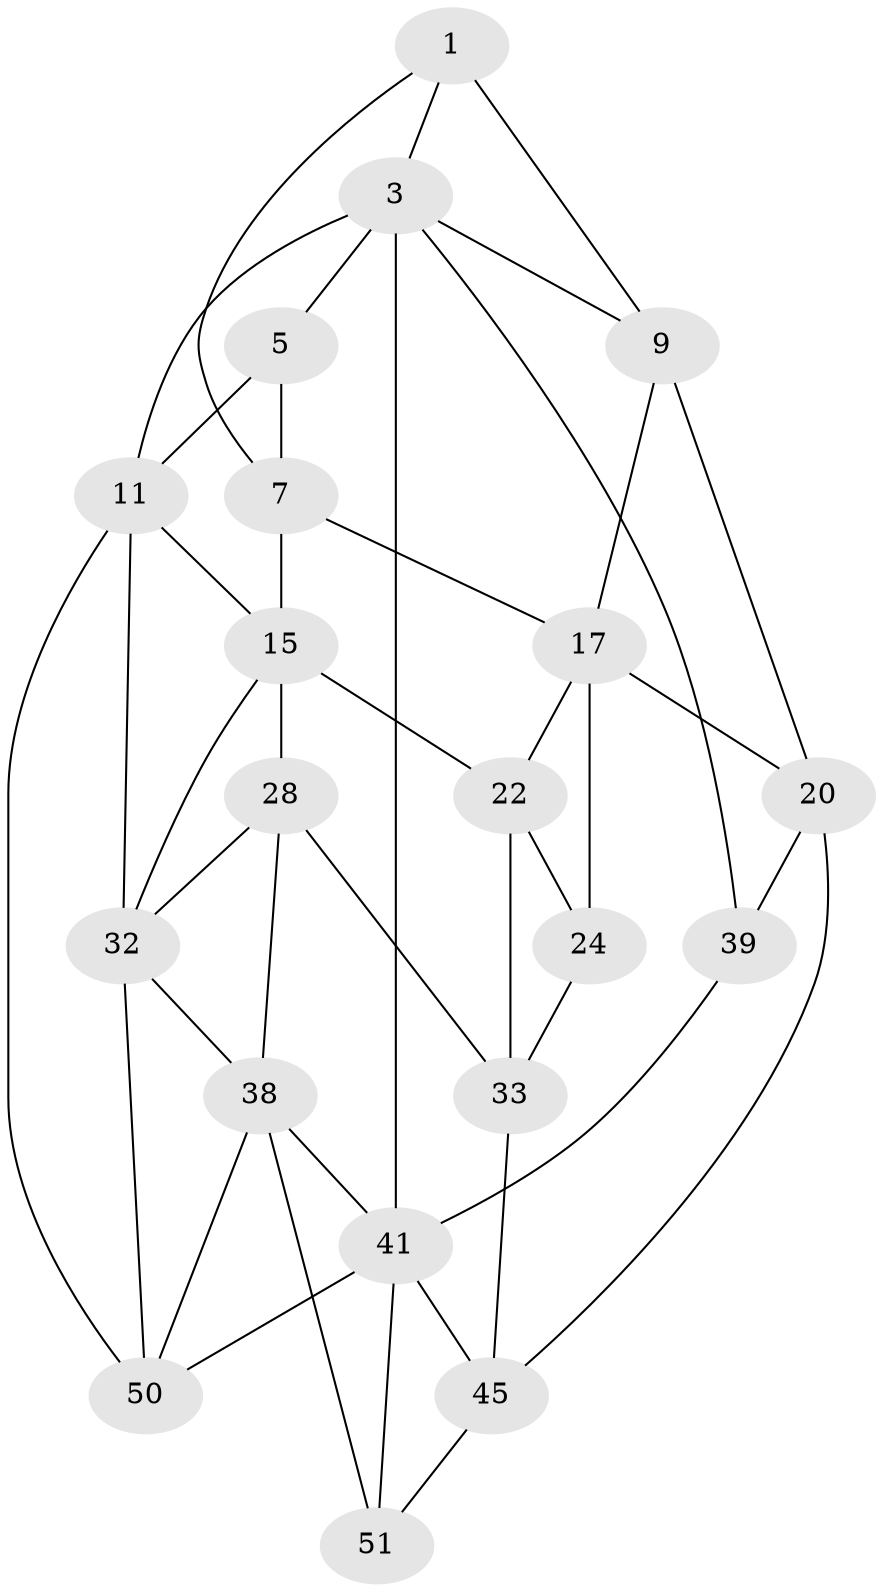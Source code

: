 // original degree distribution, {3: 0.03571428571428571, 4: 0.2857142857142857, 5: 0.42857142857142855, 6: 0.25}
// Generated by graph-tools (version 1.1) at 2025/21/03/04/25 18:21:38]
// undirected, 20 vertices, 42 edges
graph export_dot {
graph [start="1"]
  node [color=gray90,style=filled];
  1 [pos="+0.9318083479968433+0",super="+2+6"];
  3 [pos="+1+0",super="+4+30"];
  5 [pos="+0.40447299736180375+0",super="+8"];
  7 [pos="+0.47094722042644077+0.27732998205862364",super="+14"];
  9 [pos="+0.8044735113103362+0.4576054203951233",super="+10+19"];
  11 [pos="+0+0.3647396373430022",super="+12+37"];
  15 [pos="+0.4066396066181459+0.49404453845838375",super="+23+16"];
  17 [pos="+0.5944758865068828+0.43476256005951697",super="+21+18"];
  20 [pos="+0.7717694158002382+0.6004508968801511",super="+40"];
  22 [pos="+0.49301074344072915+0.5597316241152939",super="+25"];
  24 [pos="+0.6043224623448247+0.638563974793681"];
  28 [pos="+0.3996440529441781+0.5956420535976167",super="+34+29"];
  32 [pos="+0.21194506861343773+0.6058969683469049",super="+35"];
  33 [pos="+0.38882536378503607+0.7849426822340728",super="+44"];
  38 [pos="+0.31746779903265177+0.7949723487818992",super="+48"];
  39 [pos="+0.9715270536845992+0.7465804868224432"];
  41 [pos="+1+1",super="+42+43"];
  45 [pos="+0.8027199454521573+0.7800736588051247",super="+46"];
  50 [pos="+0.1355556490281625+0.8813788236167112",super="+53"];
  51 [pos="+0.44782986606551123+1",super="+52+56"];
  1 -- 3;
  1 -- 9 [weight=2];
  1 -- 7;
  3 -- 11;
  3 -- 5;
  3 -- 41 [weight=3];
  3 -- 39;
  3 -- 9;
  5 -- 7;
  5 -- 11;
  7 -- 17;
  7 -- 15;
  9 -- 17;
  9 -- 20;
  11 -- 32;
  11 -- 50;
  11 -- 15 [weight=2];
  15 -- 28 [weight=2];
  15 -- 22;
  15 -- 32;
  17 -- 24;
  17 -- 20;
  17 -- 22;
  20 -- 45;
  20 -- 39;
  22 -- 24;
  22 -- 33;
  24 -- 33;
  28 -- 33;
  28 -- 38;
  28 -- 32;
  32 -- 50;
  32 -- 38;
  33 -- 45;
  38 -- 41;
  38 -- 50;
  38 -- 51 [weight=2];
  39 -- 41;
  41 -- 45;
  41 -- 51;
  41 -- 50;
  45 -- 51 [weight=2];
}
